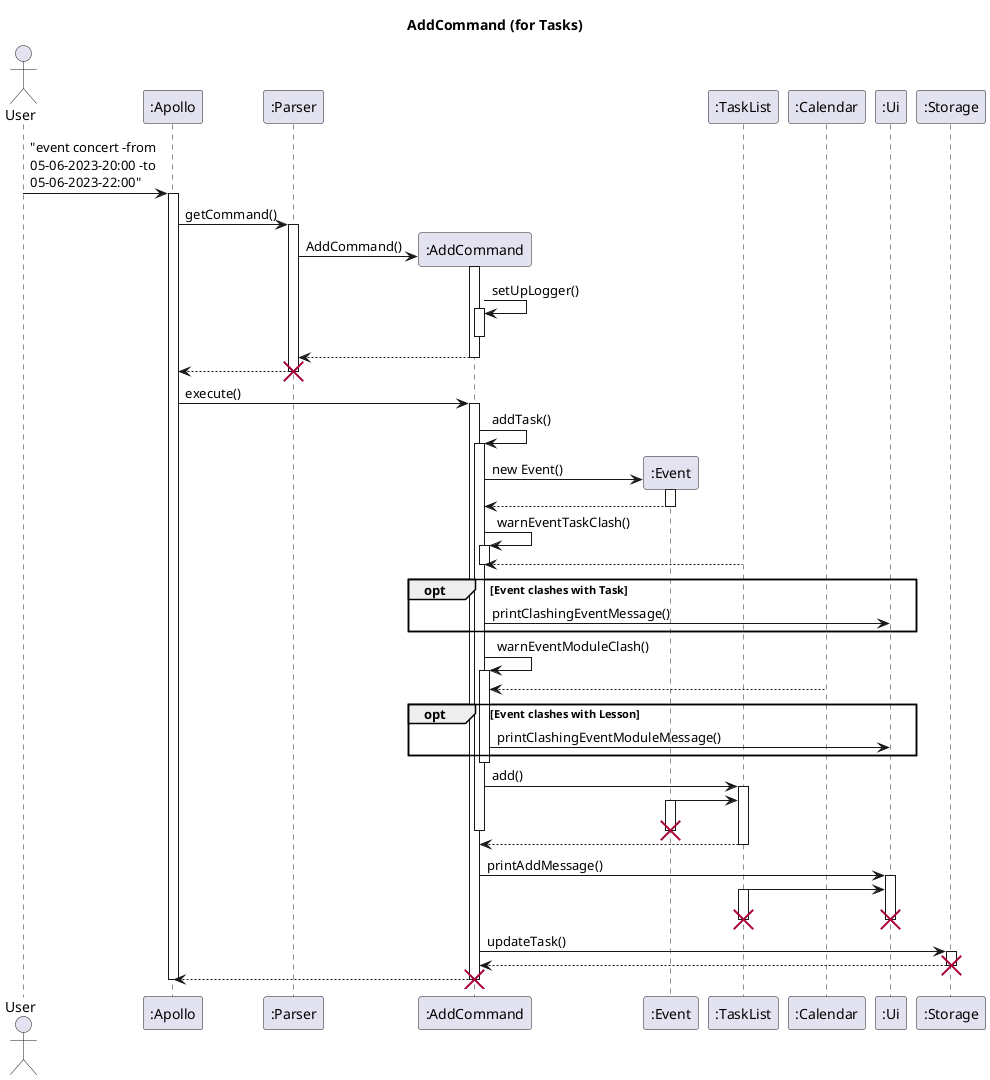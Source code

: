 @startuml
'https://plantuml.com/sequence-diagram

skinparam maxMessageSize 150

title AddCommand (for Tasks)

actor User
participant ":Apollo" as Apollo
participant ":Parser" as Parser
participant ":AddCommand" as add
participant ":Event" as Event
participant ":TaskList" as TaskList
participant ":Calendar" as Calendar
participant ":Ui" as Ui
participant ":Storage" as Storage

User -> Apollo : "event concert -from 05-06-2023-20:00 -to 05-06-2023-22:00"
activate Apollo
Apollo -> Parser : getCommand()
activate Parser
Parser -> add** : AddCommand()
add++
add -> add ++ : setUpLogger()
add--
return
return
destroy Parser

Apollo -> add : execute()
activate add
add -> add++ : addTask()
add -> Event** : new Event()
Event++
return
add -> add++ : warnEventTaskClash()
TaskList --> add
add--
opt Event clashes with Task
add -> Ui : printClashingEventMessage()
end
add -> add++ : warnEventModuleClash()
Calendar --> add
opt Event clashes with Lesson
add -> Ui : printClashingEventModuleMessage()
end
add--
add -> TaskList++ : add()
Event -> TaskList
Event++
destroy Event
add--
add <-- TaskList--


add -> Ui++ : printAddMessage()
TaskList -> Ui
TaskList++
destroy TaskList
destroy Ui
add -> Storage ++ : updateTask()
return
destroy Storage
add --> Apollo
destroy add
Apollo--
@enduml